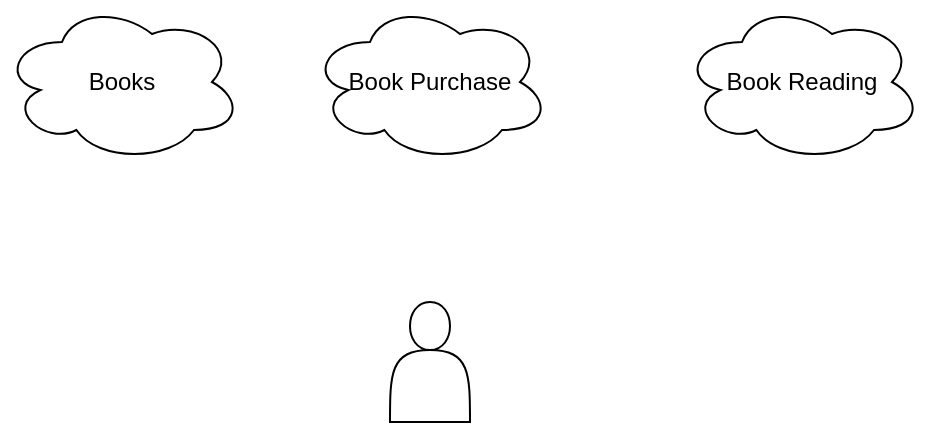 <mxfile>
    <diagram id="vRvgWaPE9UPtqLKHQ1XY" name="Purpose">
        <mxGraphModel dx="315" dy="764" grid="1" gridSize="10" guides="1" tooltips="1" connect="1" arrows="1" fold="1" page="1" pageScale="1" pageWidth="827" pageHeight="1169" math="0" shadow="0">
            <root>
                <mxCell id="0"/>
                <mxCell id="1" parent="0"/>
                <mxCell id="17" value="" style="shape=actor;whiteSpace=wrap;html=1;" vertex="1" parent="1">
                    <mxGeometry x="334" y="370" width="40" height="60" as="geometry"/>
                </mxCell>
                <mxCell id="18" value="Books" style="ellipse;shape=cloud;whiteSpace=wrap;html=1;" vertex="1" parent="1">
                    <mxGeometry x="140" y="220" width="120" height="80" as="geometry"/>
                </mxCell>
                <mxCell id="19" value="Book Purchase" style="ellipse;shape=cloud;whiteSpace=wrap;html=1;" vertex="1" parent="1">
                    <mxGeometry x="294" y="220" width="120" height="80" as="geometry"/>
                </mxCell>
                <mxCell id="20" value="Book Reading" style="ellipse;shape=cloud;whiteSpace=wrap;html=1;" vertex="1" parent="1">
                    <mxGeometry x="480" y="220" width="120" height="80" as="geometry"/>
                </mxCell>
            </root>
        </mxGraphModel>
    </diagram>
    <diagram id="HJBrMixForOItj5XgMJZ" name="ER">
        <mxGraphModel dx="449" dy="764" grid="1" gridSize="10" guides="1" tooltips="1" connect="1" arrows="1" fold="1" page="1" pageScale="1" pageWidth="827" pageHeight="1169" math="0" shadow="0">
            <root>
                <mxCell id="9a9eVUuywGns-ULkhb9i-0"/>
                <mxCell id="9a9eVUuywGns-ULkhb9i-1" parent="9a9eVUuywGns-ULkhb9i-0"/>
                <mxCell id="9a9eVUuywGns-ULkhb9i-16" style="edgeStyle=none;html=1;exitX=1;exitY=1;exitDx=0;exitDy=0;entryX=0;entryY=0.5;entryDx=0;entryDy=0;startArrow=ERmany;startFill=0;endArrow=none;endFill=0;" edge="1" parent="9a9eVUuywGns-ULkhb9i-1" source="9a9eVUuywGns-ULkhb9i-3" target="9a9eVUuywGns-ULkhb9i-10">
                    <mxGeometry relative="1" as="geometry"/>
                </mxCell>
                <mxCell id="9a9eVUuywGns-ULkhb9i-3" value="Book" style="whiteSpace=wrap;html=1;" vertex="1" parent="9a9eVUuywGns-ULkhb9i-1">
                    <mxGeometry x="70" y="780" width="145" height="170" as="geometry"/>
                </mxCell>
                <mxCell id="9a9eVUuywGns-ULkhb9i-5" value="Book Purchase" style="whiteSpace=wrap;html=1;" vertex="1" parent="9a9eVUuywGns-ULkhb9i-1">
                    <mxGeometry x="470" y="730" width="120" height="60" as="geometry"/>
                </mxCell>
                <mxCell id="9a9eVUuywGns-ULkhb9i-6" value="Book Reading" style="whiteSpace=wrap;html=1;" vertex="1" parent="9a9eVUuywGns-ULkhb9i-1">
                    <mxGeometry x="460" y="1020" width="120" height="60" as="geometry"/>
                </mxCell>
                <mxCell id="9a9eVUuywGns-ULkhb9i-13" style="edgeStyle=none;html=1;exitX=0;exitY=0.5;exitDx=0;exitDy=0;entryX=1.007;entryY=0.358;entryDx=0;entryDy=0;entryPerimeter=0;startArrow=none;startFill=0;endArrow=ERmany;endFill=0;" edge="1" parent="9a9eVUuywGns-ULkhb9i-1" source="9a9eVUuywGns-ULkhb9i-8" target="9a9eVUuywGns-ULkhb9i-3">
                    <mxGeometry relative="1" as="geometry"/>
                </mxCell>
                <mxCell id="9a9eVUuywGns-ULkhb9i-14" style="edgeStyle=none;html=1;exitX=1;exitY=0.5;exitDx=0;exitDy=0;entryX=-0.018;entryY=0.339;entryDx=0;entryDy=0;startArrow=none;startFill=0;endArrow=ERmany;endFill=0;entryPerimeter=0;" edge="1" parent="9a9eVUuywGns-ULkhb9i-1" source="9a9eVUuywGns-ULkhb9i-8" target="9a9eVUuywGns-ULkhb9i-11">
                    <mxGeometry relative="1" as="geometry"/>
                </mxCell>
                <mxCell id="9a9eVUuywGns-ULkhb9i-8" value="buy book" style="rhombus;whiteSpace=wrap;html=1;" vertex="1" parent="9a9eVUuywGns-ULkhb9i-1">
                    <mxGeometry x="360" y="790" width="80" height="80" as="geometry"/>
                </mxCell>
                <mxCell id="9a9eVUuywGns-ULkhb9i-17" style="edgeStyle=none;html=1;exitX=1;exitY=0.5;exitDx=0;exitDy=0;entryX=0;entryY=1;entryDx=0;entryDy=0;startArrow=none;startFill=0;endArrow=ERmany;endFill=0;" edge="1" parent="9a9eVUuywGns-ULkhb9i-1" source="9a9eVUuywGns-ULkhb9i-10" target="9a9eVUuywGns-ULkhb9i-11">
                    <mxGeometry relative="1" as="geometry"/>
                </mxCell>
                <mxCell id="9a9eVUuywGns-ULkhb9i-10" value="read book" style="rhombus;whiteSpace=wrap;html=1;" vertex="1" parent="9a9eVUuywGns-ULkhb9i-1">
                    <mxGeometry x="360" y="910" width="80" height="80" as="geometry"/>
                </mxCell>
                <mxCell id="9a9eVUuywGns-ULkhb9i-11" value="User" style="rounded=0;whiteSpace=wrap;html=1;" vertex="1" parent="9a9eVUuywGns-ULkhb9i-1">
                    <mxGeometry x="650" y="770" width="170" height="180" as="geometry"/>
                </mxCell>
                <mxCell id="9a9eVUuywGns-ULkhb9i-20" style="edgeStyle=none;html=1;startArrow=none;startFill=0;endArrow=none;endFill=0;" edge="1" parent="9a9eVUuywGns-ULkhb9i-1" source="9a9eVUuywGns-ULkhb9i-18" target="9a9eVUuywGns-ULkhb9i-3">
                    <mxGeometry relative="1" as="geometry"/>
                </mxCell>
                <mxCell id="9a9eVUuywGns-ULkhb9i-18" value="&lt;u&gt;book_id&lt;/u&gt;" style="ellipse;whiteSpace=wrap;html=1;" vertex="1" parent="9a9eVUuywGns-ULkhb9i-1">
                    <mxGeometry x="30" y="570" width="120" height="90" as="geometry"/>
                </mxCell>
                <mxCell id="9a9eVUuywGns-ULkhb9i-23" style="edgeStyle=none;html=1;entryX=0.4;entryY=0;entryDx=0;entryDy=0;entryPerimeter=0;startArrow=none;startFill=0;endArrow=none;endFill=0;" edge="1" parent="9a9eVUuywGns-ULkhb9i-1" source="9a9eVUuywGns-ULkhb9i-21" target="9a9eVUuywGns-ULkhb9i-3">
                    <mxGeometry relative="1" as="geometry"/>
                </mxCell>
                <mxCell id="9a9eVUuywGns-ULkhb9i-21" value="author" style="ellipse;whiteSpace=wrap;html=1;" vertex="1" parent="9a9eVUuywGns-ULkhb9i-1">
                    <mxGeometry x="80" y="460" width="120" height="80" as="geometry"/>
                </mxCell>
                <mxCell id="9a9eVUuywGns-ULkhb9i-24" style="edgeStyle=none;html=1;entryX=0.413;entryY=-0.005;entryDx=0;entryDy=0;entryPerimeter=0;startArrow=none;startFill=0;endArrow=none;endFill=0;" edge="1" parent="9a9eVUuywGns-ULkhb9i-1" source="9a9eVUuywGns-ULkhb9i-22" target="9a9eVUuywGns-ULkhb9i-3">
                    <mxGeometry relative="1" as="geometry"/>
                </mxCell>
                <mxCell id="9a9eVUuywGns-ULkhb9i-22" value="title" style="ellipse;whiteSpace=wrap;html=1;" vertex="1" parent="9a9eVUuywGns-ULkhb9i-1">
                    <mxGeometry x="180" y="410" width="120" height="80" as="geometry"/>
                </mxCell>
                <mxCell id="9a9eVUuywGns-ULkhb9i-26" style="edgeStyle=none;html=1;startArrow=none;startFill=0;endArrow=none;endFill=0;" edge="1" parent="9a9eVUuywGns-ULkhb9i-1" source="9a9eVUuywGns-ULkhb9i-25" target="9a9eVUuywGns-ULkhb9i-3">
                    <mxGeometry relative="1" as="geometry"/>
                </mxCell>
                <mxCell id="9a9eVUuywGns-ULkhb9i-25" value="description" style="ellipse;whiteSpace=wrap;html=1;" vertex="1" parent="9a9eVUuywGns-ULkhb9i-1">
                    <mxGeometry x="280" y="420" width="120" height="80" as="geometry"/>
                </mxCell>
                <mxCell id="9a9eVUuywGns-ULkhb9i-28" style="edgeStyle=none;html=1;startArrow=none;startFill=0;endArrow=none;endFill=0;" edge="1" parent="9a9eVUuywGns-ULkhb9i-1" source="9a9eVUuywGns-ULkhb9i-27" target="9a9eVUuywGns-ULkhb9i-3">
                    <mxGeometry relative="1" as="geometry"/>
                </mxCell>
                <mxCell id="9a9eVUuywGns-ULkhb9i-27" value="chapters" style="ellipse;whiteSpace=wrap;html=1;" vertex="1" parent="9a9eVUuywGns-ULkhb9i-1">
                    <mxGeometry x="370" y="350" width="120" height="80" as="geometry"/>
                </mxCell>
                <mxCell id="9a9eVUuywGns-ULkhb9i-32" style="edgeStyle=none;html=1;entryX=1.013;entryY=0.084;entryDx=0;entryDy=0;entryPerimeter=0;startArrow=none;startFill=0;endArrow=none;endFill=0;" edge="1" parent="9a9eVUuywGns-ULkhb9i-1" source="9a9eVUuywGns-ULkhb9i-31" target="9a9eVUuywGns-ULkhb9i-3">
                    <mxGeometry relative="1" as="geometry"/>
                </mxCell>
                <mxCell id="9a9eVUuywGns-ULkhb9i-31" value="purchase date" style="ellipse;whiteSpace=wrap;html=1;" vertex="1" parent="9a9eVUuywGns-ULkhb9i-1">
                    <mxGeometry x="450" y="420" width="120" height="80" as="geometry"/>
                </mxCell>
                <mxCell id="9a9eVUuywGns-ULkhb9i-34" style="edgeStyle=none;html=1;startArrow=none;startFill=0;endArrow=none;endFill=0;" edge="1" parent="9a9eVUuywGns-ULkhb9i-1" source="9a9eVUuywGns-ULkhb9i-33" target="9a9eVUuywGns-ULkhb9i-3">
                    <mxGeometry relative="1" as="geometry"/>
                </mxCell>
                <mxCell id="9a9eVUuywGns-ULkhb9i-33" value="Start reading date" style="ellipse;whiteSpace=wrap;html=1;" vertex="1" parent="9a9eVUuywGns-ULkhb9i-1">
                    <mxGeometry x="485" y="500" width="120" height="80" as="geometry"/>
                </mxCell>
                <mxCell id="9a9eVUuywGns-ULkhb9i-36" style="edgeStyle=none;html=1;startArrow=none;startFill=0;endArrow=none;endFill=0;" edge="1" parent="9a9eVUuywGns-ULkhb9i-1" source="9a9eVUuywGns-ULkhb9i-35" target="9a9eVUuywGns-ULkhb9i-3">
                    <mxGeometry relative="1" as="geometry"/>
                </mxCell>
                <mxCell id="9a9eVUuywGns-ULkhb9i-35" value="End Reading Date" style="ellipse;whiteSpace=wrap;html=1;" vertex="1" parent="9a9eVUuywGns-ULkhb9i-1">
                    <mxGeometry x="650" y="505" width="120" height="80" as="geometry"/>
                </mxCell>
                <mxCell id="9a9eVUuywGns-ULkhb9i-39" style="edgeStyle=none;html=1;startArrow=none;startFill=0;endArrow=none;endFill=0;" edge="1" parent="9a9eVUuywGns-ULkhb9i-1" source="9a9eVUuywGns-ULkhb9i-38" target="9a9eVUuywGns-ULkhb9i-11">
                    <mxGeometry relative="1" as="geometry"/>
                </mxCell>
                <mxCell id="9a9eVUuywGns-ULkhb9i-38" value="&lt;u&gt;User_id&lt;/u&gt;" style="ellipse;whiteSpace=wrap;html=1;" vertex="1" parent="9a9eVUuywGns-ULkhb9i-1">
                    <mxGeometry x="600" y="1080" width="120" height="80" as="geometry"/>
                </mxCell>
                <mxCell id="9a9eVUuywGns-ULkhb9i-41" style="edgeStyle=none;html=1;startArrow=none;startFill=0;endArrow=none;endFill=0;" edge="1" parent="9a9eVUuywGns-ULkhb9i-1" source="9a9eVUuywGns-ULkhb9i-40" target="9a9eVUuywGns-ULkhb9i-11">
                    <mxGeometry relative="1" as="geometry"/>
                </mxCell>
                <mxCell id="9a9eVUuywGns-ULkhb9i-40" value="fname" style="ellipse;whiteSpace=wrap;html=1;" vertex="1" parent="9a9eVUuywGns-ULkhb9i-1">
                    <mxGeometry x="730" y="1080" width="120" height="80" as="geometry"/>
                </mxCell>
            </root>
        </mxGraphModel>
    </diagram>
    <diagram id="0tC9OgoEnZTCzRFQ1ddk" name="Seite-3">
        <mxGraphModel dx="449" dy="764" grid="1" gridSize="10" guides="1" tooltips="1" connect="1" arrows="1" fold="1" page="1" pageScale="1" pageWidth="827" pageHeight="1169" math="0" shadow="0">
            <root>
                <mxCell id="kQJUu6kbzdy4Di7H2-Dp-0"/>
                <mxCell id="kQJUu6kbzdy4Di7H2-Dp-1" parent="kQJUu6kbzdy4Di7H2-Dp-0"/>
                <mxCell id="5MqtRTVZ1gk25oPRBVyO-0" value="Book" style="swimlane;fontStyle=0;childLayout=stackLayout;horizontal=1;startSize=26;fillColor=none;horizontalStack=0;resizeParent=1;resizeParentMax=0;resizeLast=0;collapsible=1;marginBottom=0;" vertex="1" parent="kQJUu6kbzdy4Di7H2-Dp-1">
                    <mxGeometry x="40" y="770" width="140" height="234" as="geometry"/>
                </mxCell>
                <mxCell id="5MqtRTVZ1gk25oPRBVyO-1" value="book_id: int" style="text;strokeColor=none;fillColor=none;align=left;verticalAlign=top;spacingLeft=4;spacingRight=4;overflow=hidden;rotatable=0;points=[[0,0.5],[1,0.5]];portConstraint=eastwest;fontStyle=4" vertex="1" parent="5MqtRTVZ1gk25oPRBVyO-0">
                    <mxGeometry y="26" width="140" height="26" as="geometry"/>
                </mxCell>
                <mxCell id="5MqtRTVZ1gk25oPRBVyO-2" value="author: string" style="text;strokeColor=none;fillColor=none;align=left;verticalAlign=top;spacingLeft=4;spacingRight=4;overflow=hidden;rotatable=0;points=[[0,0.5],[1,0.5]];portConstraint=eastwest;" vertex="1" parent="5MqtRTVZ1gk25oPRBVyO-0">
                    <mxGeometry y="52" width="140" height="26" as="geometry"/>
                </mxCell>
                <mxCell id="5MqtRTVZ1gk25oPRBVyO-3" value="title: string" style="text;strokeColor=none;fillColor=none;align=left;verticalAlign=top;spacingLeft=4;spacingRight=4;overflow=hidden;rotatable=0;points=[[0,0.5],[1,0.5]];portConstraint=eastwest;" vertex="1" parent="5MqtRTVZ1gk25oPRBVyO-0">
                    <mxGeometry y="78" width="140" height="26" as="geometry"/>
                </mxCell>
                <mxCell id="W0ZqCRtRcL5vGv-X6z9z-0" value="description: string" style="text;strokeColor=none;fillColor=none;align=left;verticalAlign=top;spacingLeft=4;spacingRight=4;overflow=hidden;rotatable=0;points=[[0,0.5],[1,0.5]];portConstraint=eastwest;" vertex="1" parent="5MqtRTVZ1gk25oPRBVyO-0">
                    <mxGeometry y="104" width="140" height="26" as="geometry"/>
                </mxCell>
                <mxCell id="W0ZqCRtRcL5vGv-X6z9z-1" value="chapters: string" style="text;strokeColor=none;fillColor=none;align=left;verticalAlign=top;spacingLeft=4;spacingRight=4;overflow=hidden;rotatable=0;points=[[0,0.5],[1,0.5]];portConstraint=eastwest;" vertex="1" parent="5MqtRTVZ1gk25oPRBVyO-0">
                    <mxGeometry y="130" width="140" height="26" as="geometry"/>
                </mxCell>
                <mxCell id="W0ZqCRtRcL5vGv-X6z9z-2" value="purchase date: date" style="text;strokeColor=none;fillColor=none;align=left;verticalAlign=top;spacingLeft=4;spacingRight=4;overflow=hidden;rotatable=0;points=[[0,0.5],[1,0.5]];portConstraint=eastwest;" vertex="1" parent="5MqtRTVZ1gk25oPRBVyO-0">
                    <mxGeometry y="156" width="140" height="26" as="geometry"/>
                </mxCell>
                <mxCell id="pWUG5TfrkwntrMKFMTuF-0" value="start reading date: date" style="text;strokeColor=none;fillColor=none;align=left;verticalAlign=top;spacingLeft=4;spacingRight=4;overflow=hidden;rotatable=0;points=[[0,0.5],[1,0.5]];portConstraint=eastwest;" vertex="1" parent="5MqtRTVZ1gk25oPRBVyO-0">
                    <mxGeometry y="182" width="140" height="26" as="geometry"/>
                </mxCell>
                <mxCell id="pWUG5TfrkwntrMKFMTuF-1" value="end reading date: date" style="text;strokeColor=none;fillColor=none;align=left;verticalAlign=top;spacingLeft=4;spacingRight=4;overflow=hidden;rotatable=0;points=[[0,0.5],[1,0.5]];portConstraint=eastwest;" vertex="1" parent="5MqtRTVZ1gk25oPRBVyO-0">
                    <mxGeometry y="208" width="140" height="26" as="geometry"/>
                </mxCell>
            </root>
        </mxGraphModel>
    </diagram>
</mxfile>